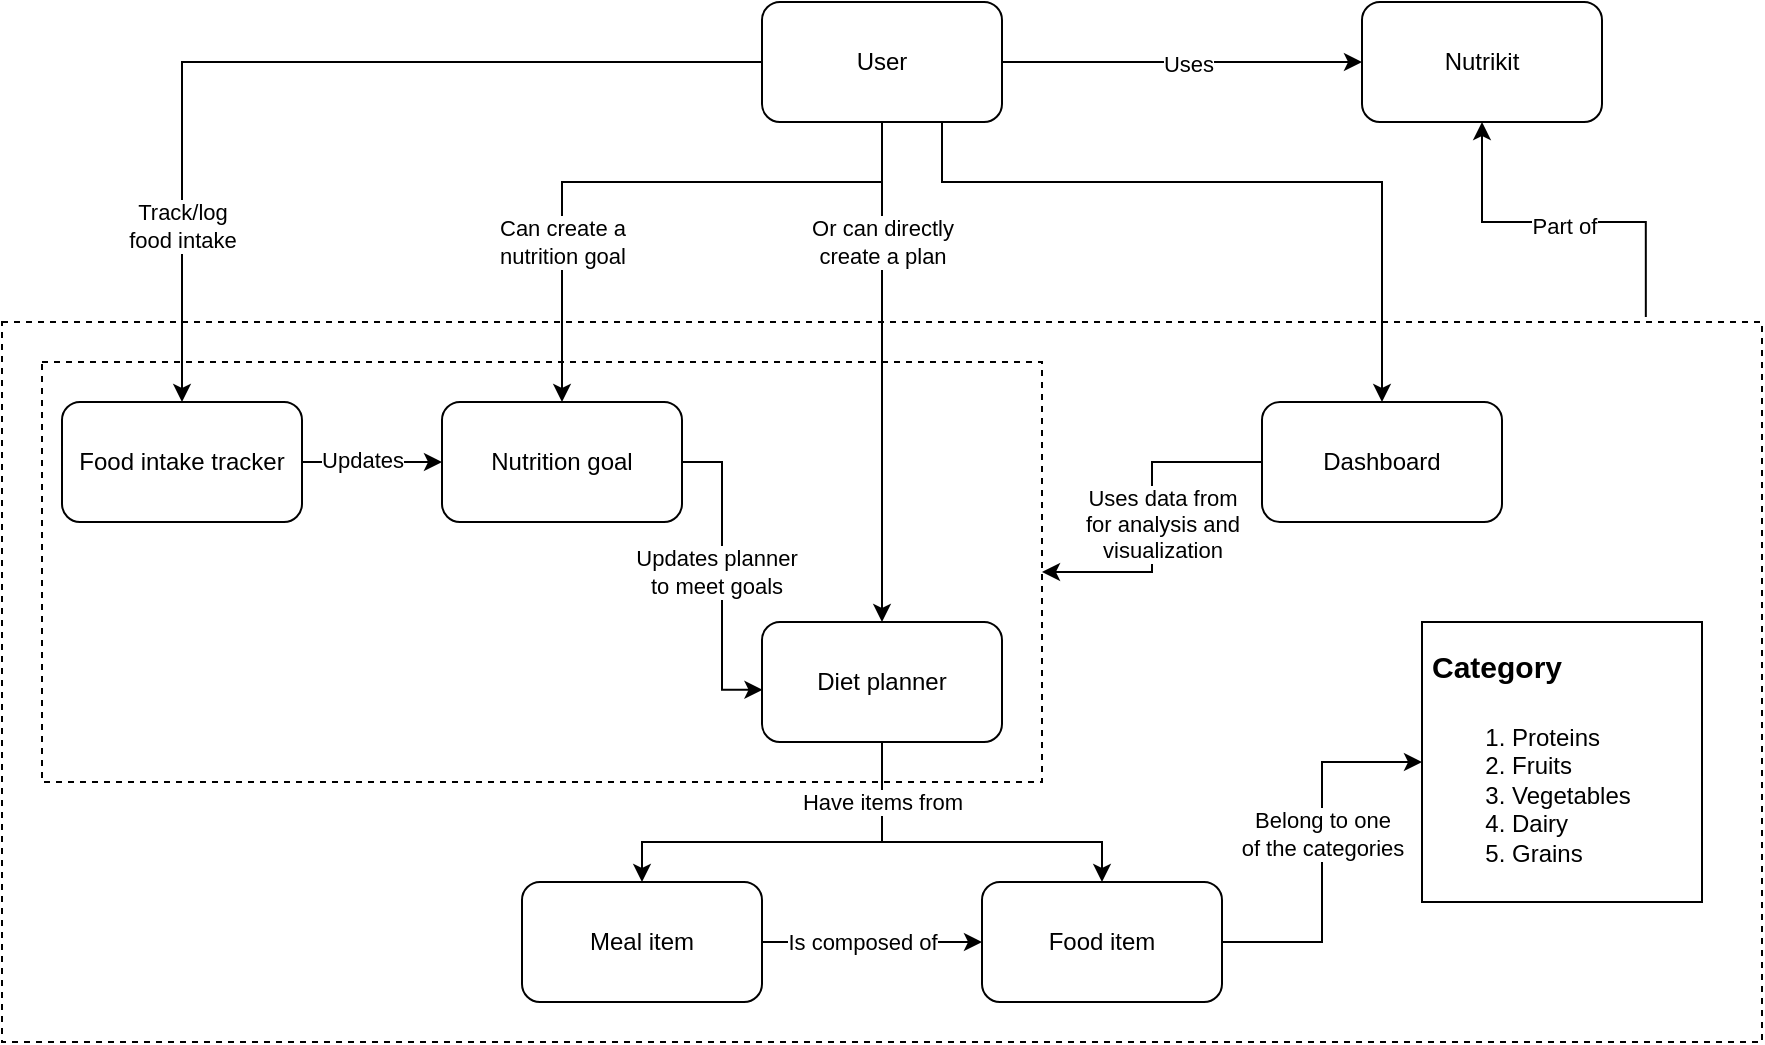 <mxfile version="21.8.0" type="device">
  <diagram name="Page-1" id="zqO-sSyG5lbDAojGLa9W">
    <mxGraphModel dx="1828" dy="643" grid="1" gridSize="10" guides="1" tooltips="1" connect="1" arrows="1" fold="1" page="1" pageScale="1" pageWidth="850" pageHeight="1100" math="0" shadow="0">
      <root>
        <mxCell id="0" />
        <mxCell id="1" parent="0" />
        <mxCell id="qKjLwuG3lPjeSbw0-22F-15" value="" style="rounded=0;whiteSpace=wrap;html=1;fillColor=none;dashed=1;" vertex="1" parent="1">
          <mxGeometry x="-250" y="410" width="880" height="360" as="geometry" />
        </mxCell>
        <mxCell id="qKjLwuG3lPjeSbw0-22F-29" value="" style="rounded=0;whiteSpace=wrap;html=1;fillColor=none;dashed=1;" vertex="1" parent="1">
          <mxGeometry x="-230" y="430" width="500" height="210" as="geometry" />
        </mxCell>
        <mxCell id="qKjLwuG3lPjeSbw0-22F-1" value="Nutrikit" style="rounded=1;whiteSpace=wrap;html=1;" vertex="1" parent="1">
          <mxGeometry x="430" y="250" width="120" height="60" as="geometry" />
        </mxCell>
        <mxCell id="qKjLwuG3lPjeSbw0-22F-11" style="edgeStyle=orthogonalEdgeStyle;rounded=0;orthogonalLoop=1;jettySize=auto;html=1;" edge="1" parent="1" source="qKjLwuG3lPjeSbw0-22F-2" target="qKjLwuG3lPjeSbw0-22F-6">
          <mxGeometry relative="1" as="geometry">
            <Array as="points">
              <mxPoint x="190" y="390" />
              <mxPoint x="190" y="390" />
            </Array>
          </mxGeometry>
        </mxCell>
        <mxCell id="qKjLwuG3lPjeSbw0-22F-12" value="Or can directly&lt;br&gt;create a plan" style="edgeLabel;html=1;align=center;verticalAlign=middle;resizable=0;points=[];" vertex="1" connectable="0" parent="qKjLwuG3lPjeSbw0-22F-11">
          <mxGeometry x="0.673" y="-3" relative="1" as="geometry">
            <mxPoint x="3" y="-149" as="offset" />
          </mxGeometry>
        </mxCell>
        <mxCell id="qKjLwuG3lPjeSbw0-22F-13" style="edgeStyle=orthogonalEdgeStyle;rounded=0;orthogonalLoop=1;jettySize=auto;html=1;" edge="1" parent="1" source="qKjLwuG3lPjeSbw0-22F-2" target="qKjLwuG3lPjeSbw0-22F-7">
          <mxGeometry relative="1" as="geometry" />
        </mxCell>
        <mxCell id="qKjLwuG3lPjeSbw0-22F-14" value="Track/log &lt;br&gt;food intake" style="edgeLabel;html=1;align=center;verticalAlign=middle;resizable=0;points=[];" vertex="1" connectable="0" parent="qKjLwuG3lPjeSbw0-22F-13">
          <mxGeometry x="0.432" y="2" relative="1" as="geometry">
            <mxPoint x="-2" y="42" as="offset" />
          </mxGeometry>
        </mxCell>
        <mxCell id="qKjLwuG3lPjeSbw0-22F-20" style="edgeStyle=orthogonalEdgeStyle;rounded=0;orthogonalLoop=1;jettySize=auto;html=1;" edge="1" parent="1" source="qKjLwuG3lPjeSbw0-22F-2" target="qKjLwuG3lPjeSbw0-22F-1">
          <mxGeometry relative="1" as="geometry" />
        </mxCell>
        <mxCell id="qKjLwuG3lPjeSbw0-22F-21" value="Uses" style="edgeLabel;html=1;align=center;verticalAlign=middle;resizable=0;points=[];" vertex="1" connectable="0" parent="qKjLwuG3lPjeSbw0-22F-20">
          <mxGeometry x="0.033" y="-1" relative="1" as="geometry">
            <mxPoint as="offset" />
          </mxGeometry>
        </mxCell>
        <mxCell id="qKjLwuG3lPjeSbw0-22F-24" style="edgeStyle=orthogonalEdgeStyle;rounded=0;orthogonalLoop=1;jettySize=auto;html=1;exitX=0.75;exitY=1;exitDx=0;exitDy=0;entryX=0.5;entryY=0;entryDx=0;entryDy=0;" edge="1" parent="1" source="qKjLwuG3lPjeSbw0-22F-2" target="qKjLwuG3lPjeSbw0-22F-5">
          <mxGeometry relative="1" as="geometry">
            <Array as="points">
              <mxPoint x="220" y="340" />
              <mxPoint x="440" y="340" />
            </Array>
          </mxGeometry>
        </mxCell>
        <mxCell id="qKjLwuG3lPjeSbw0-22F-25" style="edgeStyle=orthogonalEdgeStyle;rounded=0;orthogonalLoop=1;jettySize=auto;html=1;exitX=0.5;exitY=1;exitDx=0;exitDy=0;entryX=0.5;entryY=0;entryDx=0;entryDy=0;" edge="1" parent="1" source="qKjLwuG3lPjeSbw0-22F-2" target="qKjLwuG3lPjeSbw0-22F-8">
          <mxGeometry relative="1" as="geometry">
            <Array as="points">
              <mxPoint x="190" y="340" />
              <mxPoint x="30" y="340" />
            </Array>
          </mxGeometry>
        </mxCell>
        <mxCell id="qKjLwuG3lPjeSbw0-22F-26" value="&lt;div&gt;Can create a&lt;/div&gt;&lt;div&gt;nutrition goal&lt;/div&gt;" style="edgeLabel;html=1;align=center;verticalAlign=middle;resizable=0;points=[];" vertex="1" connectable="0" parent="qKjLwuG3lPjeSbw0-22F-25">
          <mxGeometry x="0.498" relative="1" as="geometry">
            <mxPoint y="-5" as="offset" />
          </mxGeometry>
        </mxCell>
        <mxCell id="qKjLwuG3lPjeSbw0-22F-2" value="User" style="rounded=1;whiteSpace=wrap;html=1;" vertex="1" parent="1">
          <mxGeometry x="130" y="250" width="120" height="60" as="geometry" />
        </mxCell>
        <mxCell id="qKjLwuG3lPjeSbw0-22F-30" style="edgeStyle=orthogonalEdgeStyle;rounded=0;orthogonalLoop=1;jettySize=auto;html=1;entryX=1;entryY=0.5;entryDx=0;entryDy=0;" edge="1" parent="1" source="qKjLwuG3lPjeSbw0-22F-5" target="qKjLwuG3lPjeSbw0-22F-29">
          <mxGeometry relative="1" as="geometry" />
        </mxCell>
        <mxCell id="qKjLwuG3lPjeSbw0-22F-31" value="Uses data from&lt;br&gt;for analysis and&lt;br&gt;visualization" style="edgeLabel;html=1;align=center;verticalAlign=middle;resizable=0;points=[];" vertex="1" connectable="0" parent="qKjLwuG3lPjeSbw0-22F-30">
          <mxGeometry x="0.047" relative="1" as="geometry">
            <mxPoint x="5" y="-1" as="offset" />
          </mxGeometry>
        </mxCell>
        <mxCell id="qKjLwuG3lPjeSbw0-22F-5" value="Dashboard" style="rounded=1;whiteSpace=wrap;html=1;" vertex="1" parent="1">
          <mxGeometry x="380" y="450" width="120" height="60" as="geometry" />
        </mxCell>
        <mxCell id="qKjLwuG3lPjeSbw0-22F-36" style="edgeStyle=orthogonalEdgeStyle;rounded=0;orthogonalLoop=1;jettySize=auto;html=1;entryX=0.5;entryY=0;entryDx=0;entryDy=0;" edge="1" parent="1" source="qKjLwuG3lPjeSbw0-22F-6" target="qKjLwuG3lPjeSbw0-22F-34">
          <mxGeometry relative="1" as="geometry">
            <Array as="points">
              <mxPoint x="190" y="670" />
              <mxPoint x="70" y="670" />
            </Array>
          </mxGeometry>
        </mxCell>
        <mxCell id="qKjLwuG3lPjeSbw0-22F-37" style="edgeStyle=orthogonalEdgeStyle;rounded=0;orthogonalLoop=1;jettySize=auto;html=1;exitX=0.5;exitY=1;exitDx=0;exitDy=0;" edge="1" parent="1" source="qKjLwuG3lPjeSbw0-22F-6" target="qKjLwuG3lPjeSbw0-22F-35">
          <mxGeometry relative="1" as="geometry">
            <Array as="points">
              <mxPoint x="190" y="670" />
              <mxPoint x="300" y="670" />
            </Array>
          </mxGeometry>
        </mxCell>
        <mxCell id="qKjLwuG3lPjeSbw0-22F-38" value="Have items from" style="edgeLabel;html=1;align=center;verticalAlign=middle;resizable=0;points=[];" vertex="1" connectable="0" parent="qKjLwuG3lPjeSbw0-22F-37">
          <mxGeometry x="-0.864" relative="1" as="geometry">
            <mxPoint y="18" as="offset" />
          </mxGeometry>
        </mxCell>
        <mxCell id="qKjLwuG3lPjeSbw0-22F-6" value="Diet planner" style="rounded=1;whiteSpace=wrap;html=1;" vertex="1" parent="1">
          <mxGeometry x="130" y="560" width="120" height="60" as="geometry" />
        </mxCell>
        <mxCell id="qKjLwuG3lPjeSbw0-22F-32" style="edgeStyle=orthogonalEdgeStyle;rounded=0;orthogonalLoop=1;jettySize=auto;html=1;entryX=0;entryY=0.5;entryDx=0;entryDy=0;" edge="1" parent="1" source="qKjLwuG3lPjeSbw0-22F-7" target="qKjLwuG3lPjeSbw0-22F-8">
          <mxGeometry relative="1" as="geometry" />
        </mxCell>
        <mxCell id="qKjLwuG3lPjeSbw0-22F-33" value="Updates" style="edgeLabel;html=1;align=center;verticalAlign=middle;resizable=0;points=[];" vertex="1" connectable="0" parent="qKjLwuG3lPjeSbw0-22F-32">
          <mxGeometry x="-0.145" y="1" relative="1" as="geometry">
            <mxPoint as="offset" />
          </mxGeometry>
        </mxCell>
        <mxCell id="qKjLwuG3lPjeSbw0-22F-7" value="Food intake tracker" style="rounded=1;whiteSpace=wrap;html=1;" vertex="1" parent="1">
          <mxGeometry x="-220" y="450" width="120" height="60" as="geometry" />
        </mxCell>
        <mxCell id="qKjLwuG3lPjeSbw0-22F-8" value="Nutrition goal" style="rounded=1;whiteSpace=wrap;html=1;" vertex="1" parent="1">
          <mxGeometry x="-30" y="450" width="120" height="60" as="geometry" />
        </mxCell>
        <mxCell id="qKjLwuG3lPjeSbw0-22F-17" style="edgeStyle=orthogonalEdgeStyle;rounded=0;orthogonalLoop=1;jettySize=auto;html=1;entryX=0.5;entryY=1;entryDx=0;entryDy=0;exitX=0.934;exitY=-0.007;exitDx=0;exitDy=0;exitPerimeter=0;" edge="1" parent="1" source="qKjLwuG3lPjeSbw0-22F-15" target="qKjLwuG3lPjeSbw0-22F-1">
          <mxGeometry relative="1" as="geometry">
            <mxPoint x="471" y="410" as="sourcePoint" />
          </mxGeometry>
        </mxCell>
        <mxCell id="qKjLwuG3lPjeSbw0-22F-18" value="Part of" style="edgeLabel;html=1;align=center;verticalAlign=middle;resizable=0;points=[];" vertex="1" connectable="0" parent="qKjLwuG3lPjeSbw0-22F-17">
          <mxGeometry x="-0.024" y="1" relative="1" as="geometry">
            <mxPoint x="-1" y="1" as="offset" />
          </mxGeometry>
        </mxCell>
        <mxCell id="qKjLwuG3lPjeSbw0-22F-27" style="edgeStyle=orthogonalEdgeStyle;rounded=0;orthogonalLoop=1;jettySize=auto;html=1;entryX=0.002;entryY=0.565;entryDx=0;entryDy=0;entryPerimeter=0;" edge="1" parent="1" source="qKjLwuG3lPjeSbw0-22F-8" target="qKjLwuG3lPjeSbw0-22F-6">
          <mxGeometry relative="1" as="geometry" />
        </mxCell>
        <mxCell id="qKjLwuG3lPjeSbw0-22F-28" value="Updates planner&lt;br&gt;to meet goals" style="edgeLabel;html=1;align=center;verticalAlign=middle;resizable=0;points=[];" vertex="1" connectable="0" parent="qKjLwuG3lPjeSbw0-22F-27">
          <mxGeometry x="-0.035" y="-3" relative="1" as="geometry">
            <mxPoint as="offset" />
          </mxGeometry>
        </mxCell>
        <mxCell id="qKjLwuG3lPjeSbw0-22F-39" style="edgeStyle=orthogonalEdgeStyle;rounded=0;orthogonalLoop=1;jettySize=auto;html=1;" edge="1" parent="1" source="qKjLwuG3lPjeSbw0-22F-34" target="qKjLwuG3lPjeSbw0-22F-35">
          <mxGeometry relative="1" as="geometry" />
        </mxCell>
        <mxCell id="qKjLwuG3lPjeSbw0-22F-40" value="Is composed of" style="edgeLabel;html=1;align=center;verticalAlign=middle;resizable=0;points=[];" vertex="1" connectable="0" parent="qKjLwuG3lPjeSbw0-22F-39">
          <mxGeometry x="-0.001" y="-3" relative="1" as="geometry">
            <mxPoint x="-5" y="-3" as="offset" />
          </mxGeometry>
        </mxCell>
        <mxCell id="qKjLwuG3lPjeSbw0-22F-34" value="Meal item" style="rounded=1;whiteSpace=wrap;html=1;" vertex="1" parent="1">
          <mxGeometry x="10" y="690" width="120" height="60" as="geometry" />
        </mxCell>
        <mxCell id="qKjLwuG3lPjeSbw0-22F-42" style="edgeStyle=orthogonalEdgeStyle;rounded=0;orthogonalLoop=1;jettySize=auto;html=1;entryX=0;entryY=0.5;entryDx=0;entryDy=0;" edge="1" parent="1" source="qKjLwuG3lPjeSbw0-22F-35" target="qKjLwuG3lPjeSbw0-22F-41">
          <mxGeometry relative="1" as="geometry" />
        </mxCell>
        <mxCell id="qKjLwuG3lPjeSbw0-22F-43" value="Belong to one&lt;br&gt;of the categories" style="edgeLabel;html=1;align=center;verticalAlign=middle;resizable=0;points=[];" vertex="1" connectable="0" parent="qKjLwuG3lPjeSbw0-22F-42">
          <mxGeometry x="0.099" y="-1" relative="1" as="geometry">
            <mxPoint x="-1" as="offset" />
          </mxGeometry>
        </mxCell>
        <mxCell id="qKjLwuG3lPjeSbw0-22F-35" value="Food item" style="rounded=1;whiteSpace=wrap;html=1;" vertex="1" parent="1">
          <mxGeometry x="240" y="690" width="120" height="60" as="geometry" />
        </mxCell>
        <mxCell id="qKjLwuG3lPjeSbw0-22F-41" value="&lt;h1&gt;&lt;font style=&quot;font-size: 15px;&quot;&gt;Category&lt;/font&gt;&lt;/h1&gt;&lt;p&gt;&lt;/p&gt;&lt;ol&gt;&lt;li&gt;Proteins&lt;/li&gt;&lt;li&gt;Fruits&lt;/li&gt;&lt;li&gt;Vegetables&lt;/li&gt;&lt;li&gt;Dairy&lt;/li&gt;&lt;li&gt;Grains&lt;/li&gt;&lt;/ol&gt;&lt;p&gt;&lt;/p&gt;" style="text;html=1;strokeColor=default;fillColor=none;spacing=5;spacingTop=-20;whiteSpace=wrap;overflow=hidden;rounded=0;" vertex="1" parent="1">
          <mxGeometry x="460" y="560" width="140" height="140" as="geometry" />
        </mxCell>
      </root>
    </mxGraphModel>
  </diagram>
</mxfile>
